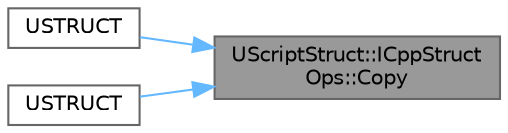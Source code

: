 digraph "UScriptStruct::ICppStructOps::Copy"
{
 // INTERACTIVE_SVG=YES
 // LATEX_PDF_SIZE
  bgcolor="transparent";
  edge [fontname=Helvetica,fontsize=10,labelfontname=Helvetica,labelfontsize=10];
  node [fontname=Helvetica,fontsize=10,shape=box,height=0.2,width=0.4];
  rankdir="RL";
  Node1 [id="Node000001",label="UScriptStruct::ICppStruct\lOps::Copy",height=0.2,width=0.4,color="gray40", fillcolor="grey60", style="filled", fontcolor="black",tooltip="Copy this structure."];
  Node1 -> Node2 [id="edge1_Node000001_Node000002",dir="back",color="steelblue1",style="solid",tooltip=" "];
  Node2 [id="Node000002",label="USTRUCT",height=0.2,width=0.4,color="grey40", fillcolor="white", style="filled",URL="$d2/d6c/MovieSceneEvalTemplate_8h.html#aae1932be3542193f4b0b4864aaf29b27",tooltip="Structure used for movie scene evaluation templates contained within a track."];
  Node1 -> Node3 [id="edge2_Node000001_Node000003",dir="back",color="steelblue1",style="solid",tooltip=" "];
  Node3 [id="Node000003",label="USTRUCT",height=0.2,width=0.4,color="grey40", fillcolor="white", style="filled",URL="$d8/d4a/MovieSceneTrackImplementation_8h.html#a097f60474c548dcf41e803c1f01f0e0e",tooltip="Structure that allows the implementation of setup/teardown/initialization/evaluation logic at the tra..."];
}
